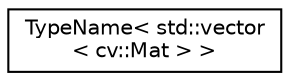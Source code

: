 digraph "Graphical Class Hierarchy"
{
  edge [fontname="Helvetica",fontsize="10",labelfontname="Helvetica",labelfontsize="10"];
  node [fontname="Helvetica",fontsize="10",shape=record];
  rankdir="LR";
  Node1 [label="TypeName\< std::vector\l\< cv::Mat \> \>",height=0.2,width=0.4,color="black", fillcolor="white", style="filled",URL="$structTypeName_3_01std_1_1vector_3_01cv_1_1Mat_01_4_01_4.html"];
}
